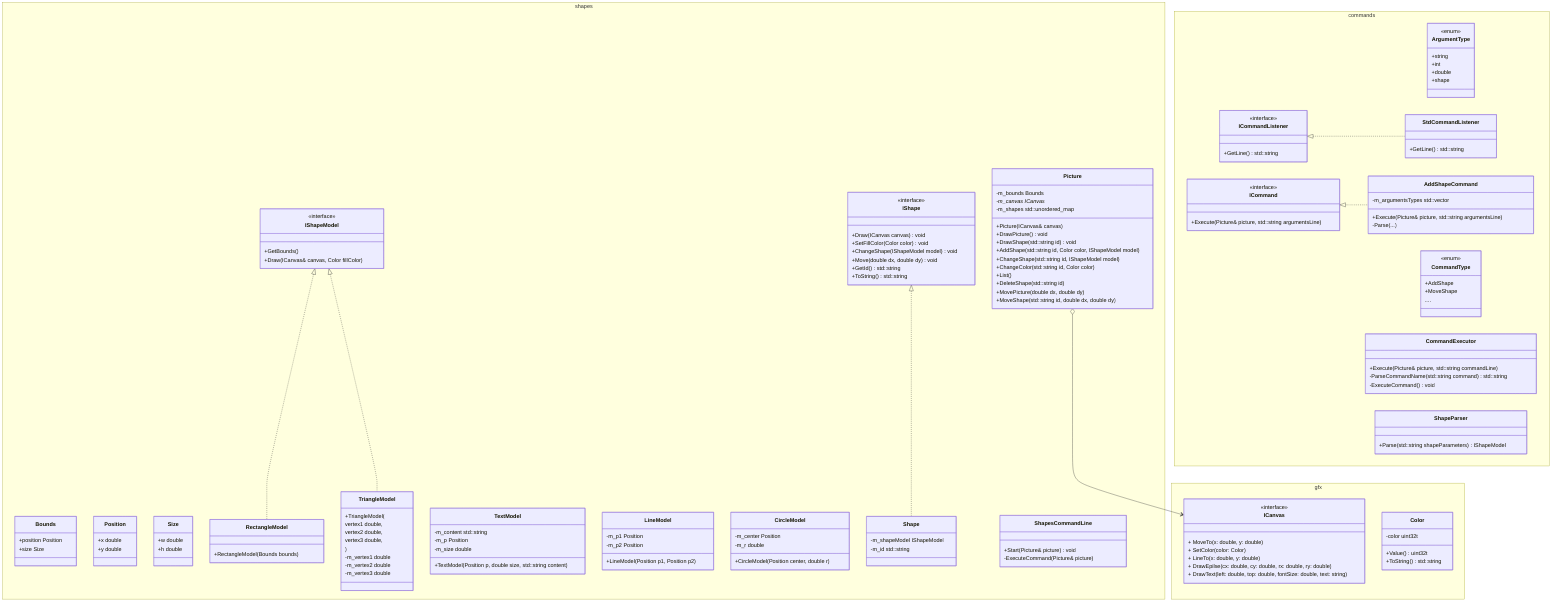 classDiagram
    direction TB

    namespace gfx {
        class ICanvas {
            <<interface>>
            + MoveTo(x: double, y: double)
            + SetColor(color: Color)
            + LineTo(x: double, y: double)
            + DrawEpilse(cx: double, cy: double, rx: double, ry: double)
            + DrawText(left: double, top: double, fontSize: double, text: string)
        }

        class Color {
            +Value() uint32t
            +ToString() std::string

            -color uint32t
        }
    }

    namespace shapes {
        class Bounds {
            +position Position
            +size Size
        }

        class Position {
            +x double
            +y double
        }

        class Size {
            +w double
            +h double
        }

        class IShapeModel {
            <<interface>>
            +GetBounds() 
            +Draw(ICanvas& canvas, Color fillColor)
        }

        class RectangleModel {
            +RectangleModel(Bounds bounds)
        }

        class TriangleModel {
            +TriangleModel(
                vertex1 double,
                vertex2 double,
                vertex3 double,
            )

            -m_vertex1 double
            -m_vertex2 double
            -m_vertex3 double
        }

        class TextModel {
            +TextModel(Position p, double size, std::string content)

            -m_content std::string
            -m_p Position
            -m_size double
        }

        class LineModel {
            +LineModel(Position p1, Position p2)

            -m_p1 Position
            -m_p2 Position
        }

        class CircleModel {
            +CircleModel(Position center, double r)

            -m_center Position
            -m_r double
        }


        class Picture {
            +Picture(ICanvas& canvas)
            +DrawPicture() void
            +DrawShape(std::string id) void
            +AddShape(std::string id, Color color, IShapeModel model)
            +ChangeShape(std::string id, IShapeModel model)
            +ChangeColor(std::string id, Color color)
            +List()
            +DeleteShape(std::string id)
            +MovePicture(double dx, double dy)
            +MoveShape(std::string id, double dx, double dy)


            -m_bounds Bounds

            -m_canvas ICanvas*
            -m_shapes std::unordered_map<std::string, IShape>
        }

        class IShape {
            <<interface>>
            +Draw(ICanvas canvas) void
            +SetFillColor(Color color) void
            +ChangeShape(IShapeModel model) void
            +Move(double dx, double dy) void
            +GetId() std::string

            +ToString() std::string
        }

        class Shape {
            -m_shapeModel IShapeModel
            -m_id std::string
        }


        class ShapesCommandLine {
            +Start(Picture& picture) void

            -ExecuteCommand(Picture& picture)
        }
    }

    namespace commands {

        class ArgumentType {
            <<enum>>
            +string
            +int
            +double
            +shape
        }

        class CommandType {
            <<enum>>
            +AddShape
            +MoveShape
            ....
        }

        class ICommandListener {
            <<interface>>
            +GetLine() std::string
        }

        class StdCommandListener {
            +GetLine() std::string
        }

        class CommandExecutor {
            +Execute(Picture& picture, std::string commandLine)

            -ParseCommandName(std::string command) std::string
            -ExecuteCommand() void
        }

        class ICommand {
            <<interface>>
            +Execute(Picture& picture, std::string argumentsLine)
        }


        class AddShapeCommand {
            +Execute(Picture& picture, std::string argumentsLine)

            -Parse(...)
            -m_argumentsTypes std::vector<ArgumentType>
        }

        
        class ShapeParser {
            +Parse(std::string shapeParameters) IShapeModel
        }
    }

    IShape <|.. Shape
    ICommandListener <|.. StdCommandListener
    ICommand <|.. AddShapeCommand

    Picture o--> ICanvas

    IShapeModel <|.. RectangleModel
    IShapeModel <|.. TriangleModel